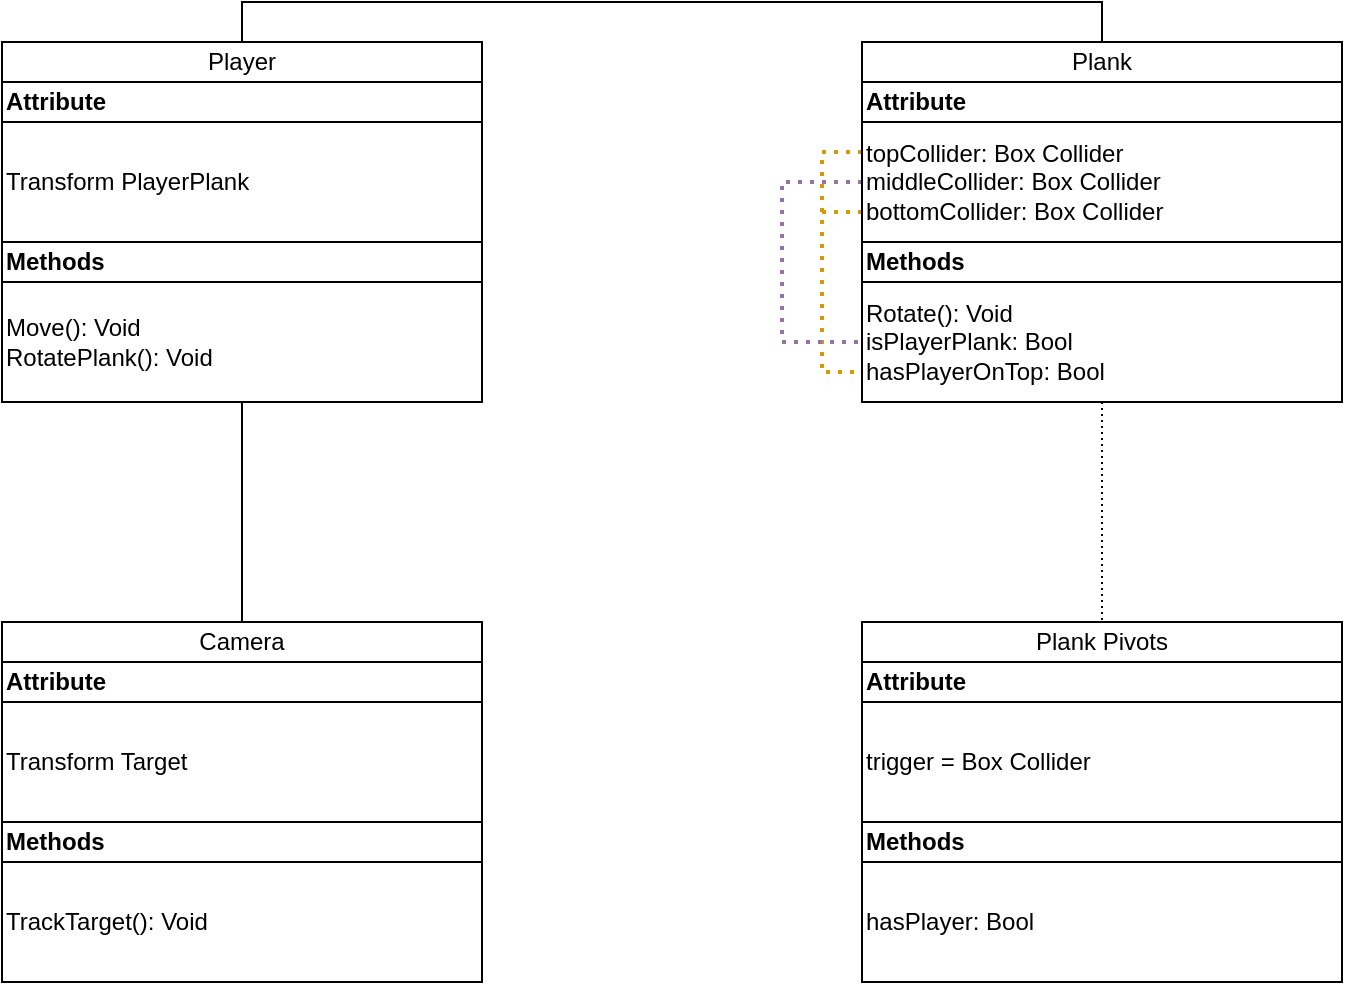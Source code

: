 <mxfile version="12.1.1" type="github" pages="1"><diagram id="vxs9Y-YSAolSgBucNwbt" name="Page-1"><mxGraphModel dx="1502" dy="636" grid="1" gridSize="10" guides="1" tooltips="1" connect="1" arrows="1" fold="1" page="1" pageScale="1" pageWidth="827" pageHeight="1169" math="0" shadow="0"><root><mxCell id="0"/><mxCell id="1" parent="0"/><mxCell id="X4wS0aMI2eDQQEEVph7o-35" style="edgeStyle=orthogonalEdgeStyle;rounded=0;orthogonalLoop=1;jettySize=auto;html=1;exitX=0.5;exitY=0;exitDx=0;exitDy=0;entryX=0.5;entryY=0;entryDx=0;entryDy=0;endArrow=none;endFill=0;strokeWidth=1;fontColor=#FFB570;" edge="1" parent="1" source="X4wS0aMI2eDQQEEVph7o-1" target="X4wS0aMI2eDQQEEVph7o-3"><mxGeometry relative="1" as="geometry"/></mxCell><mxCell id="X4wS0aMI2eDQQEEVph7o-1" value="Player" style="rounded=0;whiteSpace=wrap;html=1;" vertex="1" parent="1"><mxGeometry x="80" y="40" width="240" height="20" as="geometry"/></mxCell><mxCell id="X4wS0aMI2eDQQEEVph7o-3" value="Plank" style="rounded=0;whiteSpace=wrap;html=1;" vertex="1" parent="1"><mxGeometry x="510" y="40" width="240" height="20" as="geometry"/></mxCell><mxCell id="X4wS0aMI2eDQQEEVph7o-9" style="edgeStyle=orthogonalEdgeStyle;rounded=0;orthogonalLoop=1;jettySize=auto;html=1;exitX=0.5;exitY=1;exitDx=0;exitDy=0;entryX=0.5;entryY=0;entryDx=0;entryDy=0;dashed=1;dashPattern=1 2;endArrow=none;endFill=0;" edge="1" parent="1" source="X4wS0aMI2eDQQEEVph7o-4" target="X4wS0aMI2eDQQEEVph7o-7"><mxGeometry relative="1" as="geometry"/></mxCell><mxCell id="X4wS0aMI2eDQQEEVph7o-4" value="Rotate(): Void&lt;br&gt;isPlayerPlank: Bool&lt;br&gt;hasPlayerOnTop: Bool" style="rounded=0;whiteSpace=wrap;html=1;align=left;" vertex="1" parent="1"><mxGeometry x="510" y="160" width="240" height="60" as="geometry"/></mxCell><mxCell id="X4wS0aMI2eDQQEEVph7o-7" value="Plank Pivots" style="rounded=0;whiteSpace=wrap;html=1;" vertex="1" parent="1"><mxGeometry x="510" y="330" width="240" height="20" as="geometry"/></mxCell><mxCell id="X4wS0aMI2eDQQEEVph7o-10" value="Attribute" style="rounded=0;whiteSpace=wrap;html=1;fontStyle=1;align=left;" vertex="1" parent="1"><mxGeometry x="510" y="60" width="240" height="20" as="geometry"/></mxCell><mxCell id="X4wS0aMI2eDQQEEVph7o-16" style="edgeStyle=orthogonalEdgeStyle;rounded=0;orthogonalLoop=1;jettySize=auto;html=1;exitX=0;exitY=0.25;exitDx=0;exitDy=0;entryX=0;entryY=0.75;entryDx=0;entryDy=0;dashed=1;dashPattern=1 2;endArrow=none;endFill=0;fontColor=#FFB570;fillColor=#ffe6cc;strokeColor=#d79b00;strokeWidth=2;" edge="1" parent="1" source="X4wS0aMI2eDQQEEVph7o-11" target="X4wS0aMI2eDQQEEVph7o-4"><mxGeometry relative="1" as="geometry"/></mxCell><mxCell id="X4wS0aMI2eDQQEEVph7o-18" style="edgeStyle=orthogonalEdgeStyle;rounded=0;orthogonalLoop=1;jettySize=auto;html=1;exitX=0;exitY=0.75;exitDx=0;exitDy=0;dashed=1;dashPattern=1 2;endArrow=none;endFill=0;strokeWidth=2;fontColor=#FFB570;fillColor=#ffe6cc;strokeColor=#d79b00;" edge="1" parent="1" source="X4wS0aMI2eDQQEEVph7o-11"><mxGeometry relative="1" as="geometry"><mxPoint x="490" y="125" as="targetPoint"/></mxGeometry></mxCell><mxCell id="X4wS0aMI2eDQQEEVph7o-19" style="edgeStyle=orthogonalEdgeStyle;rounded=0;orthogonalLoop=1;jettySize=auto;html=1;exitX=0;exitY=0.5;exitDx=0;exitDy=0;entryX=0;entryY=0.5;entryDx=0;entryDy=0;dashed=1;dashPattern=1 2;endArrow=none;endFill=0;strokeWidth=2;fontColor=#FFB570;fillColor=#e1d5e7;strokeColor=#9673a6;" edge="1" parent="1" source="X4wS0aMI2eDQQEEVph7o-11" target="X4wS0aMI2eDQQEEVph7o-4"><mxGeometry relative="1" as="geometry"><Array as="points"><mxPoint x="470" y="110"/><mxPoint x="470" y="190"/></Array></mxGeometry></mxCell><mxCell id="X4wS0aMI2eDQQEEVph7o-11" value="topCollider: Box Collider&lt;br&gt;middleCollider: Box Collider&lt;br&gt;bottomCollider: Box Collider" style="rounded=0;whiteSpace=wrap;html=1;align=left;" vertex="1" parent="1"><mxGeometry x="510" y="80" width="240" height="60" as="geometry"/></mxCell><mxCell id="X4wS0aMI2eDQQEEVph7o-12" value="Methods" style="rounded=0;whiteSpace=wrap;html=1;fontStyle=1;align=left;" vertex="1" parent="1"><mxGeometry x="510" y="140" width="240" height="20" as="geometry"/></mxCell><mxCell id="X4wS0aMI2eDQQEEVph7o-20" value="hasPlayer: Bool" style="rounded=0;whiteSpace=wrap;html=1;align=left;" vertex="1" parent="1"><mxGeometry x="510" y="450" width="240" height="60" as="geometry"/></mxCell><mxCell id="X4wS0aMI2eDQQEEVph7o-21" value="Attribute" style="rounded=0;whiteSpace=wrap;html=1;fontStyle=1;align=left;" vertex="1" parent="1"><mxGeometry x="510" y="350" width="240" height="20" as="geometry"/></mxCell><mxCell id="X4wS0aMI2eDQQEEVph7o-22" value="trigger = Box Collider" style="rounded=0;whiteSpace=wrap;html=1;align=left;" vertex="1" parent="1"><mxGeometry x="510" y="370" width="240" height="60" as="geometry"/></mxCell><mxCell id="X4wS0aMI2eDQQEEVph7o-23" value="Methods" style="rounded=0;whiteSpace=wrap;html=1;fontStyle=1;align=left;" vertex="1" parent="1"><mxGeometry x="510" y="430" width="240" height="20" as="geometry"/></mxCell><mxCell id="X4wS0aMI2eDQQEEVph7o-32" value="" style="group" vertex="1" connectable="0" parent="1"><mxGeometry x="80" y="60" width="240" height="160" as="geometry"/></mxCell><mxCell id="X4wS0aMI2eDQQEEVph7o-28" value="Move(): Void&lt;br&gt;RotatePlank(): Void" style="rounded=0;whiteSpace=wrap;html=1;align=left;" vertex="1" parent="X4wS0aMI2eDQQEEVph7o-32"><mxGeometry y="100" width="240" height="60" as="geometry"/></mxCell><mxCell id="X4wS0aMI2eDQQEEVph7o-29" value="Attribute" style="rounded=0;whiteSpace=wrap;html=1;fontStyle=1;align=left;" vertex="1" parent="X4wS0aMI2eDQQEEVph7o-32"><mxGeometry width="240" height="20" as="geometry"/></mxCell><mxCell id="X4wS0aMI2eDQQEEVph7o-30" value="Transform PlayerPlank" style="rounded=0;whiteSpace=wrap;html=1;align=left;" vertex="1" parent="X4wS0aMI2eDQQEEVph7o-32"><mxGeometry y="20" width="240" height="60" as="geometry"/></mxCell><mxCell id="X4wS0aMI2eDQQEEVph7o-31" value="Methods" style="rounded=0;whiteSpace=wrap;html=1;fontStyle=1;align=left;" vertex="1" parent="X4wS0aMI2eDQQEEVph7o-32"><mxGeometry y="80" width="240" height="20" as="geometry"/></mxCell><mxCell id="X4wS0aMI2eDQQEEVph7o-36" value="Camera" style="rounded=0;whiteSpace=wrap;html=1;" vertex="1" parent="1"><mxGeometry x="80" y="330" width="240" height="20" as="geometry"/></mxCell><mxCell id="X4wS0aMI2eDQQEEVph7o-37" value="" style="group" vertex="1" connectable="0" parent="1"><mxGeometry x="80" y="350" width="240" height="160" as="geometry"/></mxCell><mxCell id="X4wS0aMI2eDQQEEVph7o-38" value="TrackTarget(): Void" style="rounded=0;whiteSpace=wrap;html=1;align=left;" vertex="1" parent="X4wS0aMI2eDQQEEVph7o-37"><mxGeometry y="100" width="240" height="60" as="geometry"/></mxCell><mxCell id="X4wS0aMI2eDQQEEVph7o-39" value="Attribute" style="rounded=0;whiteSpace=wrap;html=1;fontStyle=1;align=left;" vertex="1" parent="X4wS0aMI2eDQQEEVph7o-37"><mxGeometry width="240" height="20" as="geometry"/></mxCell><mxCell id="X4wS0aMI2eDQQEEVph7o-40" value="Transform Target" style="rounded=0;whiteSpace=wrap;html=1;align=left;" vertex="1" parent="X4wS0aMI2eDQQEEVph7o-37"><mxGeometry y="20" width="240" height="60" as="geometry"/></mxCell><mxCell id="X4wS0aMI2eDQQEEVph7o-41" value="Methods" style="rounded=0;whiteSpace=wrap;html=1;fontStyle=1;align=left;" vertex="1" parent="X4wS0aMI2eDQQEEVph7o-37"><mxGeometry y="80" width="240" height="20" as="geometry"/></mxCell><mxCell id="X4wS0aMI2eDQQEEVph7o-42" style="edgeStyle=orthogonalEdgeStyle;rounded=0;orthogonalLoop=1;jettySize=auto;html=1;exitX=0.5;exitY=1;exitDx=0;exitDy=0;entryX=0.5;entryY=0;entryDx=0;entryDy=0;endArrow=none;endFill=0;strokeWidth=1;fontColor=#FFB570;" edge="1" parent="1" source="X4wS0aMI2eDQQEEVph7o-28" target="X4wS0aMI2eDQQEEVph7o-36"><mxGeometry relative="1" as="geometry"/></mxCell></root></mxGraphModel></diagram></mxfile>
